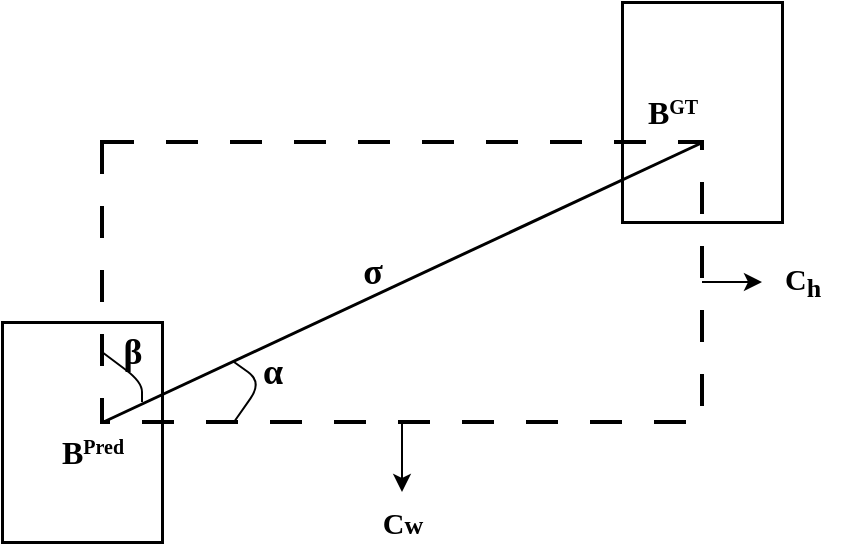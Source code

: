 <mxfile version="22.1.11" type="github">
  <diagram id="C5RBs43oDa-KdzZeNtuy" name="Page-1">
    <mxGraphModel dx="1052" dy="565" grid="1" gridSize="10" guides="1" tooltips="1" connect="1" arrows="1" fold="1" page="1" pageScale="1" pageWidth="827" pageHeight="1169" math="0" shadow="0">
      <root>
        <mxCell id="WIyWlLk6GJQsqaUBKTNV-0" />
        <mxCell id="WIyWlLk6GJQsqaUBKTNV-1" parent="WIyWlLk6GJQsqaUBKTNV-0" />
        <mxCell id="4xnV7bBYr-C75Ydvn8o4-5" value="" style="rounded=0;whiteSpace=wrap;html=1;fillColor=none;strokeWidth=1.5;fontFamily=Times New Roman;spacing=2;fontSize=13;fontStyle=1" vertex="1" parent="WIyWlLk6GJQsqaUBKTNV-1">
          <mxGeometry x="220" y="500" width="80" height="110" as="geometry" />
        </mxCell>
        <mxCell id="4xnV7bBYr-C75Ydvn8o4-1" value="" style="rounded=0;whiteSpace=wrap;html=1;fillColor=none;dashed=1;strokeWidth=2;dashPattern=8 8;fontFamily=Times New Roman;spacing=2;fontSize=13;fontStyle=1" vertex="1" parent="WIyWlLk6GJQsqaUBKTNV-1">
          <mxGeometry x="270" y="410" width="300" height="140" as="geometry" />
        </mxCell>
        <mxCell id="4xnV7bBYr-C75Ydvn8o4-4" value="" style="endArrow=none;html=1;rounded=0;exitX=0;exitY=1;exitDx=0;exitDy=0;entryX=1;entryY=0;entryDx=0;entryDy=0;strokeWidth=1.5;fontFamily=Times New Roman;spacing=2;fontSize=13;fontStyle=1" edge="1" parent="WIyWlLk6GJQsqaUBKTNV-1" source="4xnV7bBYr-C75Ydvn8o4-1" target="4xnV7bBYr-C75Ydvn8o4-1">
          <mxGeometry width="50" height="50" relative="1" as="geometry">
            <mxPoint x="160" y="560" as="sourcePoint" />
            <mxPoint x="210" y="510" as="targetPoint" />
          </mxGeometry>
        </mxCell>
        <mxCell id="4xnV7bBYr-C75Ydvn8o4-7" value="" style="rounded=0;whiteSpace=wrap;html=1;fillColor=none;strokeWidth=1.5;fontFamily=Times New Roman;spacing=2;fontSize=13;fontStyle=1" vertex="1" parent="WIyWlLk6GJQsqaUBKTNV-1">
          <mxGeometry x="530" y="340" width="80" height="110" as="geometry" />
        </mxCell>
        <mxCell id="4xnV7bBYr-C75Ydvn8o4-11" value="" style="endArrow=none;html=1;rounded=1;entryX=0;entryY=0.75;entryDx=0;entryDy=0;fontFamily=Times New Roman;spacing=2;fontSize=13;fontStyle=1" edge="1" parent="WIyWlLk6GJQsqaUBKTNV-1" target="4xnV7bBYr-C75Ydvn8o4-1">
          <mxGeometry width="50" height="50" relative="1" as="geometry">
            <mxPoint x="290" y="540" as="sourcePoint" />
            <mxPoint x="460" y="510" as="targetPoint" />
            <Array as="points">
              <mxPoint x="290" y="530" />
            </Array>
          </mxGeometry>
        </mxCell>
        <mxCell id="4xnV7bBYr-C75Ydvn8o4-15" value="" style="endArrow=none;html=1;rounded=1;fontFamily=Times New Roman;spacing=2;fontSize=13;fontStyle=1" edge="1" parent="WIyWlLk6GJQsqaUBKTNV-1">
          <mxGeometry width="50" height="50" relative="1" as="geometry">
            <mxPoint x="336" y="520" as="sourcePoint" />
            <mxPoint x="336" y="550" as="targetPoint" />
            <Array as="points">
              <mxPoint x="350" y="530" />
            </Array>
          </mxGeometry>
        </mxCell>
        <mxCell id="4xnV7bBYr-C75Ydvn8o4-16" value="&lt;font style=&quot;&quot;&gt;&lt;font style=&quot;font-size: 16px;&quot;&gt;B&lt;/font&gt;&lt;sup style=&quot;&quot;&gt;&lt;font style=&quot;font-size: 10px;&quot;&gt;Pred&lt;/font&gt;&lt;/sup&gt;&lt;/font&gt;" style="text;html=1;align=center;verticalAlign=middle;resizable=0;points=[];autosize=1;strokeColor=none;fillColor=none;fontFamily=Times New Roman;spacing=2;fontSize=13;fontStyle=1" vertex="1" parent="WIyWlLk6GJQsqaUBKTNV-1">
          <mxGeometry x="240" y="550" width="50" height="30" as="geometry" />
        </mxCell>
        <mxCell id="4xnV7bBYr-C75Ydvn8o4-17" value="&lt;font style=&quot;font-size: 18px;&quot;&gt;α&lt;/font&gt;" style="text;html=1;align=center;verticalAlign=middle;resizable=0;points=[];autosize=1;strokeColor=none;fillColor=none;fontFamily=Times New Roman;spacing=2;fontSize=18;fontStyle=1" vertex="1" parent="WIyWlLk6GJQsqaUBKTNV-1">
          <mxGeometry x="340" y="505" width="30" height="40" as="geometry" />
        </mxCell>
        <mxCell id="4xnV7bBYr-C75Ydvn8o4-18" value="β" style="text;html=1;align=center;verticalAlign=middle;resizable=0;points=[];autosize=1;strokeColor=none;fillColor=none;fontFamily=Times New Roman;spacing=2;fontSize=18;fontStyle=1" vertex="1" parent="WIyWlLk6GJQsqaUBKTNV-1">
          <mxGeometry x="270" y="495" width="30" height="40" as="geometry" />
        </mxCell>
        <mxCell id="4xnV7bBYr-C75Ydvn8o4-19" value="σ" style="text;html=1;align=center;verticalAlign=middle;resizable=0;points=[];autosize=1;strokeColor=none;fillColor=none;fontFamily=Times New Roman;spacing=2;fontSize=18;fontStyle=1" vertex="1" parent="WIyWlLk6GJQsqaUBKTNV-1">
          <mxGeometry x="390" y="455" width="30" height="40" as="geometry" />
        </mxCell>
        <mxCell id="4xnV7bBYr-C75Ydvn8o4-20" value="&lt;font style=&quot;&quot;&gt;&lt;font style=&quot;font-size: 16px;&quot;&gt;B&lt;/font&gt;&lt;sup style=&quot;&quot;&gt;&lt;font style=&quot;font-size: 10px;&quot;&gt;GT&lt;/font&gt;&lt;/sup&gt;&lt;/font&gt;" style="text;html=1;align=center;verticalAlign=middle;resizable=0;points=[];autosize=1;strokeColor=none;fillColor=none;fontFamily=Times New Roman;spacing=2;fontSize=13;fontStyle=1" vertex="1" parent="WIyWlLk6GJQsqaUBKTNV-1">
          <mxGeometry x="530" y="380" width="50" height="30" as="geometry" />
        </mxCell>
        <mxCell id="4xnV7bBYr-C75Ydvn8o4-21" value="&lt;font style=&quot;&quot;&gt;&lt;font style=&quot;font-size: 15px;&quot;&gt;C&lt;/font&gt;&lt;sub style=&quot;font-size: 13px;&quot;&gt;h&lt;/sub&gt;&lt;/font&gt;" style="text;html=1;align=center;verticalAlign=middle;resizable=0;points=[];autosize=1;strokeColor=none;fillColor=none;fontSize=13;fontFamily=Times New Roman;fontStyle=1" vertex="1" parent="WIyWlLk6GJQsqaUBKTNV-1">
          <mxGeometry x="600" y="465" width="40" height="30" as="geometry" />
        </mxCell>
        <mxCell id="4xnV7bBYr-C75Ydvn8o4-22" value="&lt;font style=&quot;&quot;&gt;&lt;font style=&quot;font-size: 15px;&quot;&gt;C&lt;/font&gt;&lt;span style=&quot;font-size: 13px;&quot;&gt;w&lt;/span&gt;&lt;/font&gt;" style="text;html=1;align=center;verticalAlign=middle;resizable=0;points=[];autosize=1;strokeColor=none;fillColor=none;fontFamily=Times New Roman;spacing=2;fontSize=13;fontStyle=1" vertex="1" parent="WIyWlLk6GJQsqaUBKTNV-1">
          <mxGeometry x="400" y="585" width="40" height="30" as="geometry" />
        </mxCell>
        <mxCell id="4xnV7bBYr-C75Ydvn8o4-23" value="" style="endArrow=classic;html=1;rounded=0;exitX=0.5;exitY=1;exitDx=0;exitDy=0;" edge="1" parent="WIyWlLk6GJQsqaUBKTNV-1" source="4xnV7bBYr-C75Ydvn8o4-1">
          <mxGeometry width="50" height="50" relative="1" as="geometry">
            <mxPoint x="410" y="560" as="sourcePoint" />
            <mxPoint x="420" y="585" as="targetPoint" />
          </mxGeometry>
        </mxCell>
        <mxCell id="4xnV7bBYr-C75Ydvn8o4-24" value="" style="endArrow=classic;html=1;rounded=0;exitX=1;exitY=0.5;exitDx=0;exitDy=0;" edge="1" parent="WIyWlLk6GJQsqaUBKTNV-1" source="4xnV7bBYr-C75Ydvn8o4-1" target="4xnV7bBYr-C75Ydvn8o4-21">
          <mxGeometry width="50" height="50" relative="1" as="geometry">
            <mxPoint x="430" y="560" as="sourcePoint" />
            <mxPoint x="430" y="595" as="targetPoint" />
          </mxGeometry>
        </mxCell>
      </root>
    </mxGraphModel>
  </diagram>
</mxfile>
